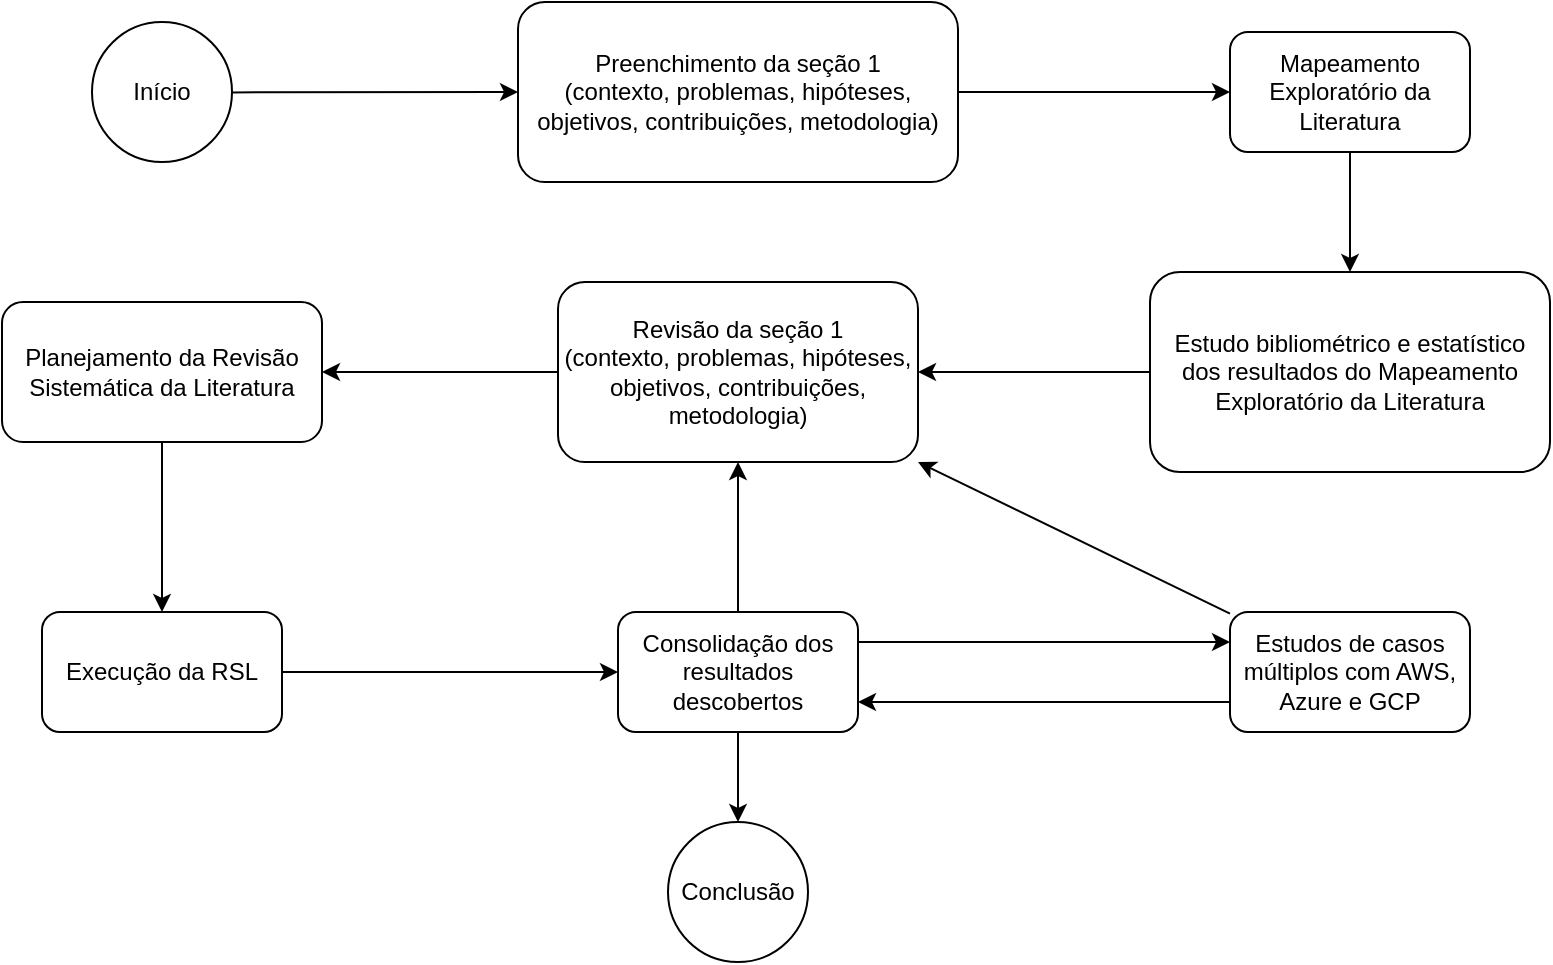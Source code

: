 <mxfile>
    <diagram id="6m0vkxQ74y48g8Y6Z4cp" name="Page-1">
        <mxGraphModel dx="662" dy="1128" grid="1" gridSize="10" guides="1" tooltips="1" connect="1" arrows="1" fold="1" page="1" pageScale="1" pageWidth="850" pageHeight="1100" math="0" shadow="0">
            <root>
                <mxCell id="0"/>
                <mxCell id="1" parent="0"/>
                <mxCell id="7" value="" style="edgeStyle=none;html=1;fontFamily=Arial;" parent="1" source="2" target="6" edge="1">
                    <mxGeometry relative="1" as="geometry"/>
                </mxCell>
                <mxCell id="2" value="Preenchimento da seção 1&lt;br&gt;(contexto, problemas, hipóteses, objetivos, contribuições, metodologia)" style="rounded=1;whiteSpace=wrap;html=1;fontFamily=Arial;" parent="1" vertex="1">
                    <mxGeometry x="311" y="230" width="220" height="90" as="geometry"/>
                </mxCell>
                <mxCell id="4" style="edgeStyle=none;html=1;fontFamily=Arial;" parent="1" source="3" target="2" edge="1">
                    <mxGeometry relative="1" as="geometry"/>
                </mxCell>
                <mxCell id="3" value="Início" style="ellipse;whiteSpace=wrap;html=1;aspect=fixed;fontFamily=Arial;" parent="1" vertex="1">
                    <mxGeometry x="98" y="240" width="70" height="70" as="geometry"/>
                </mxCell>
                <mxCell id="9" value="" style="edgeStyle=none;html=1;fontFamily=Arial;" parent="1" source="6" target="8" edge="1">
                    <mxGeometry relative="1" as="geometry"/>
                </mxCell>
                <mxCell id="6" value="Mapeamento Exploratório da Literatura" style="whiteSpace=wrap;html=1;rounded=1;fontFamily=Arial;" parent="1" vertex="1">
                    <mxGeometry x="667" y="245" width="120" height="60" as="geometry"/>
                </mxCell>
                <mxCell id="11" value="" style="edgeStyle=none;html=1;fontFamily=Arial;" parent="1" source="8" target="10" edge="1">
                    <mxGeometry relative="1" as="geometry"/>
                </mxCell>
                <mxCell id="8" value="Estudo bibliométrico e estatístico dos resultados do Mapeamento Exploratório da Literatura" style="whiteSpace=wrap;html=1;rounded=1;fontFamily=Arial;" parent="1" vertex="1">
                    <mxGeometry x="627" y="365" width="200" height="100" as="geometry"/>
                </mxCell>
                <mxCell id="13" value="" style="edgeStyle=none;html=1;fontFamily=Arial;" parent="1" source="10" target="12" edge="1">
                    <mxGeometry relative="1" as="geometry"/>
                </mxCell>
                <mxCell id="10" value="Revisão da seção 1&lt;br&gt;(contexto, problemas, hipóteses, objetivos, contribuições, metodologia)" style="whiteSpace=wrap;html=1;rounded=1;fontFamily=Arial;" parent="1" vertex="1">
                    <mxGeometry x="331" y="370" width="180" height="90" as="geometry"/>
                </mxCell>
                <mxCell id="15" value="" style="edgeStyle=none;html=1;fontFamily=Arial;" parent="1" source="12" target="14" edge="1">
                    <mxGeometry relative="1" as="geometry"/>
                </mxCell>
                <mxCell id="12" value="Planejamento da Revisão Sistemática da Literatura" style="whiteSpace=wrap;html=1;rounded=1;fontFamily=Arial;" parent="1" vertex="1">
                    <mxGeometry x="53" y="380" width="160" height="70" as="geometry"/>
                </mxCell>
                <mxCell id="17" value="" style="edgeStyle=none;html=1;fontFamily=Arial;" parent="1" source="14" target="16" edge="1">
                    <mxGeometry relative="1" as="geometry"/>
                </mxCell>
                <mxCell id="14" value="Execução da RSL" style="whiteSpace=wrap;html=1;rounded=1;fontFamily=Arial;" parent="1" vertex="1">
                    <mxGeometry x="73" y="535" width="120" height="60" as="geometry"/>
                </mxCell>
                <mxCell id="18" style="edgeStyle=none;html=1;entryX=0.5;entryY=1;entryDx=0;entryDy=0;fontFamily=Arial;" parent="1" source="16" target="10" edge="1">
                    <mxGeometry relative="1" as="geometry"/>
                </mxCell>
                <mxCell id="20" value="" style="edgeStyle=none;html=1;exitX=1;exitY=0.25;exitDx=0;exitDy=0;entryX=0;entryY=0.25;entryDx=0;entryDy=0;fontFamily=Arial;" parent="1" source="16" target="19" edge="1">
                    <mxGeometry relative="1" as="geometry"/>
                </mxCell>
                <mxCell id="29" style="edgeStyle=none;html=1;entryX=0.5;entryY=0;entryDx=0;entryDy=0;" parent="1" source="16" target="27" edge="1">
                    <mxGeometry relative="1" as="geometry"/>
                </mxCell>
                <mxCell id="16" value="Consolidação dos resultados descobertos" style="whiteSpace=wrap;html=1;rounded=1;fontFamily=Arial;" parent="1" vertex="1">
                    <mxGeometry x="361" y="535" width="120" height="60" as="geometry"/>
                </mxCell>
                <mxCell id="21" style="edgeStyle=none;html=1;entryX=1;entryY=1;entryDx=0;entryDy=0;fontFamily=Arial;" parent="1" source="19" target="10" edge="1">
                    <mxGeometry relative="1" as="geometry"/>
                </mxCell>
                <mxCell id="22" style="edgeStyle=none;html=1;exitX=0;exitY=0.75;exitDx=0;exitDy=0;entryX=1;entryY=0.75;entryDx=0;entryDy=0;fontFamily=Arial;" parent="1" source="19" target="16" edge="1">
                    <mxGeometry relative="1" as="geometry"/>
                </mxCell>
                <mxCell id="19" value="Estudos de casos múltiplos com AWS, Azure e GCP" style="whiteSpace=wrap;html=1;rounded=1;fontFamily=Arial;" parent="1" vertex="1">
                    <mxGeometry x="667" y="535" width="120" height="60" as="geometry"/>
                </mxCell>
                <mxCell id="27" value="Conclusão" style="ellipse;whiteSpace=wrap;html=1;aspect=fixed;fontFamily=Arial;" parent="1" vertex="1">
                    <mxGeometry x="386" y="640" width="70" height="70" as="geometry"/>
                </mxCell>
            </root>
        </mxGraphModel>
    </diagram>
</mxfile>
